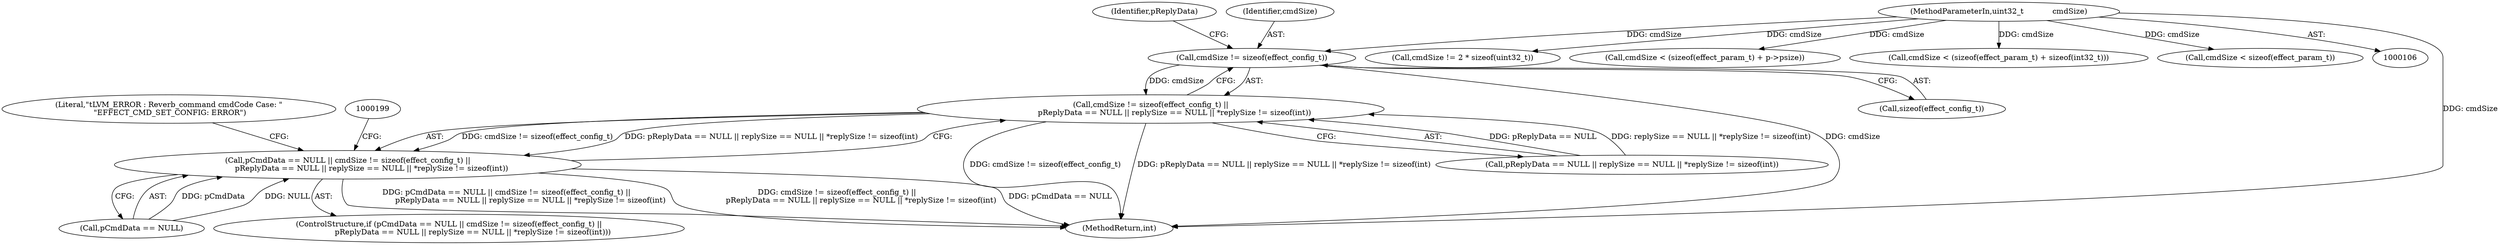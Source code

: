 digraph "0_Android_f490fc335772a9b14e78997486f4a572b0594c04_0@API" {
"1000173" [label="(Call,cmdSize != sizeof(effect_config_t))"];
"1000109" [label="(MethodParameterIn,uint32_t            cmdSize)"];
"1000172" [label="(Call,cmdSize != sizeof(effect_config_t) ||\n                    pReplyData == NULL || replySize == NULL || *replySize != sizeof(int))"];
"1000168" [label="(Call,pCmdData == NULL || cmdSize != sizeof(effect_config_t) ||\n                    pReplyData == NULL || replySize == NULL || *replySize != sizeof(int))"];
"1000563" [label="(Call,cmdSize != 2 * sizeof(uint32_t))"];
"1000177" [label="(Call,pReplyData == NULL || replySize == NULL || *replySize != sizeof(int))"];
"1000179" [label="(Identifier,pReplyData)"];
"1000173" [label="(Call,cmdSize != sizeof(effect_config_t))"];
"1000169" [label="(Call,pCmdData == NULL)"];
"1000279" [label="(Call,cmdSize < (sizeof(effect_param_t) + p->psize))"];
"1000685" [label="(MethodReturn,int)"];
"1000109" [label="(MethodParameterIn,uint32_t            cmdSize)"];
"1000167" [label="(ControlStructure,if (pCmdData == NULL || cmdSize != sizeof(effect_config_t) ||\n                    pReplyData == NULL || replySize == NULL || *replySize != sizeof(int)))"];
"1000380" [label="(Call,cmdSize < (sizeof(effect_param_t) + sizeof(int32_t)))"];
"1000274" [label="(Call,cmdSize < sizeof(effect_param_t))"];
"1000192" [label="(Literal,\"\tLVM_ERROR : Reverb_command cmdCode Case: \"\n \"EFFECT_CMD_SET_CONFIG: ERROR\")"];
"1000168" [label="(Call,pCmdData == NULL || cmdSize != sizeof(effect_config_t) ||\n                    pReplyData == NULL || replySize == NULL || *replySize != sizeof(int))"];
"1000174" [label="(Identifier,cmdSize)"];
"1000175" [label="(Call,sizeof(effect_config_t))"];
"1000172" [label="(Call,cmdSize != sizeof(effect_config_t) ||\n                    pReplyData == NULL || replySize == NULL || *replySize != sizeof(int))"];
"1000173" -> "1000172"  [label="AST: "];
"1000173" -> "1000175"  [label="CFG: "];
"1000174" -> "1000173"  [label="AST: "];
"1000175" -> "1000173"  [label="AST: "];
"1000179" -> "1000173"  [label="CFG: "];
"1000172" -> "1000173"  [label="CFG: "];
"1000173" -> "1000685"  [label="DDG: cmdSize"];
"1000173" -> "1000172"  [label="DDG: cmdSize"];
"1000109" -> "1000173"  [label="DDG: cmdSize"];
"1000109" -> "1000106"  [label="AST: "];
"1000109" -> "1000685"  [label="DDG: cmdSize"];
"1000109" -> "1000274"  [label="DDG: cmdSize"];
"1000109" -> "1000279"  [label="DDG: cmdSize"];
"1000109" -> "1000380"  [label="DDG: cmdSize"];
"1000109" -> "1000563"  [label="DDG: cmdSize"];
"1000172" -> "1000168"  [label="AST: "];
"1000172" -> "1000177"  [label="CFG: "];
"1000177" -> "1000172"  [label="AST: "];
"1000168" -> "1000172"  [label="CFG: "];
"1000172" -> "1000685"  [label="DDG: cmdSize != sizeof(effect_config_t)"];
"1000172" -> "1000685"  [label="DDG: pReplyData == NULL || replySize == NULL || *replySize != sizeof(int)"];
"1000172" -> "1000168"  [label="DDG: cmdSize != sizeof(effect_config_t)"];
"1000172" -> "1000168"  [label="DDG: pReplyData == NULL || replySize == NULL || *replySize != sizeof(int)"];
"1000177" -> "1000172"  [label="DDG: pReplyData == NULL"];
"1000177" -> "1000172"  [label="DDG: replySize == NULL || *replySize != sizeof(int)"];
"1000168" -> "1000167"  [label="AST: "];
"1000168" -> "1000169"  [label="CFG: "];
"1000169" -> "1000168"  [label="AST: "];
"1000192" -> "1000168"  [label="CFG: "];
"1000199" -> "1000168"  [label="CFG: "];
"1000168" -> "1000685"  [label="DDG: pCmdData == NULL || cmdSize != sizeof(effect_config_t) ||\n                    pReplyData == NULL || replySize == NULL || *replySize != sizeof(int)"];
"1000168" -> "1000685"  [label="DDG: cmdSize != sizeof(effect_config_t) ||\n                    pReplyData == NULL || replySize == NULL || *replySize != sizeof(int)"];
"1000168" -> "1000685"  [label="DDG: pCmdData == NULL"];
"1000169" -> "1000168"  [label="DDG: pCmdData"];
"1000169" -> "1000168"  [label="DDG: NULL"];
}
